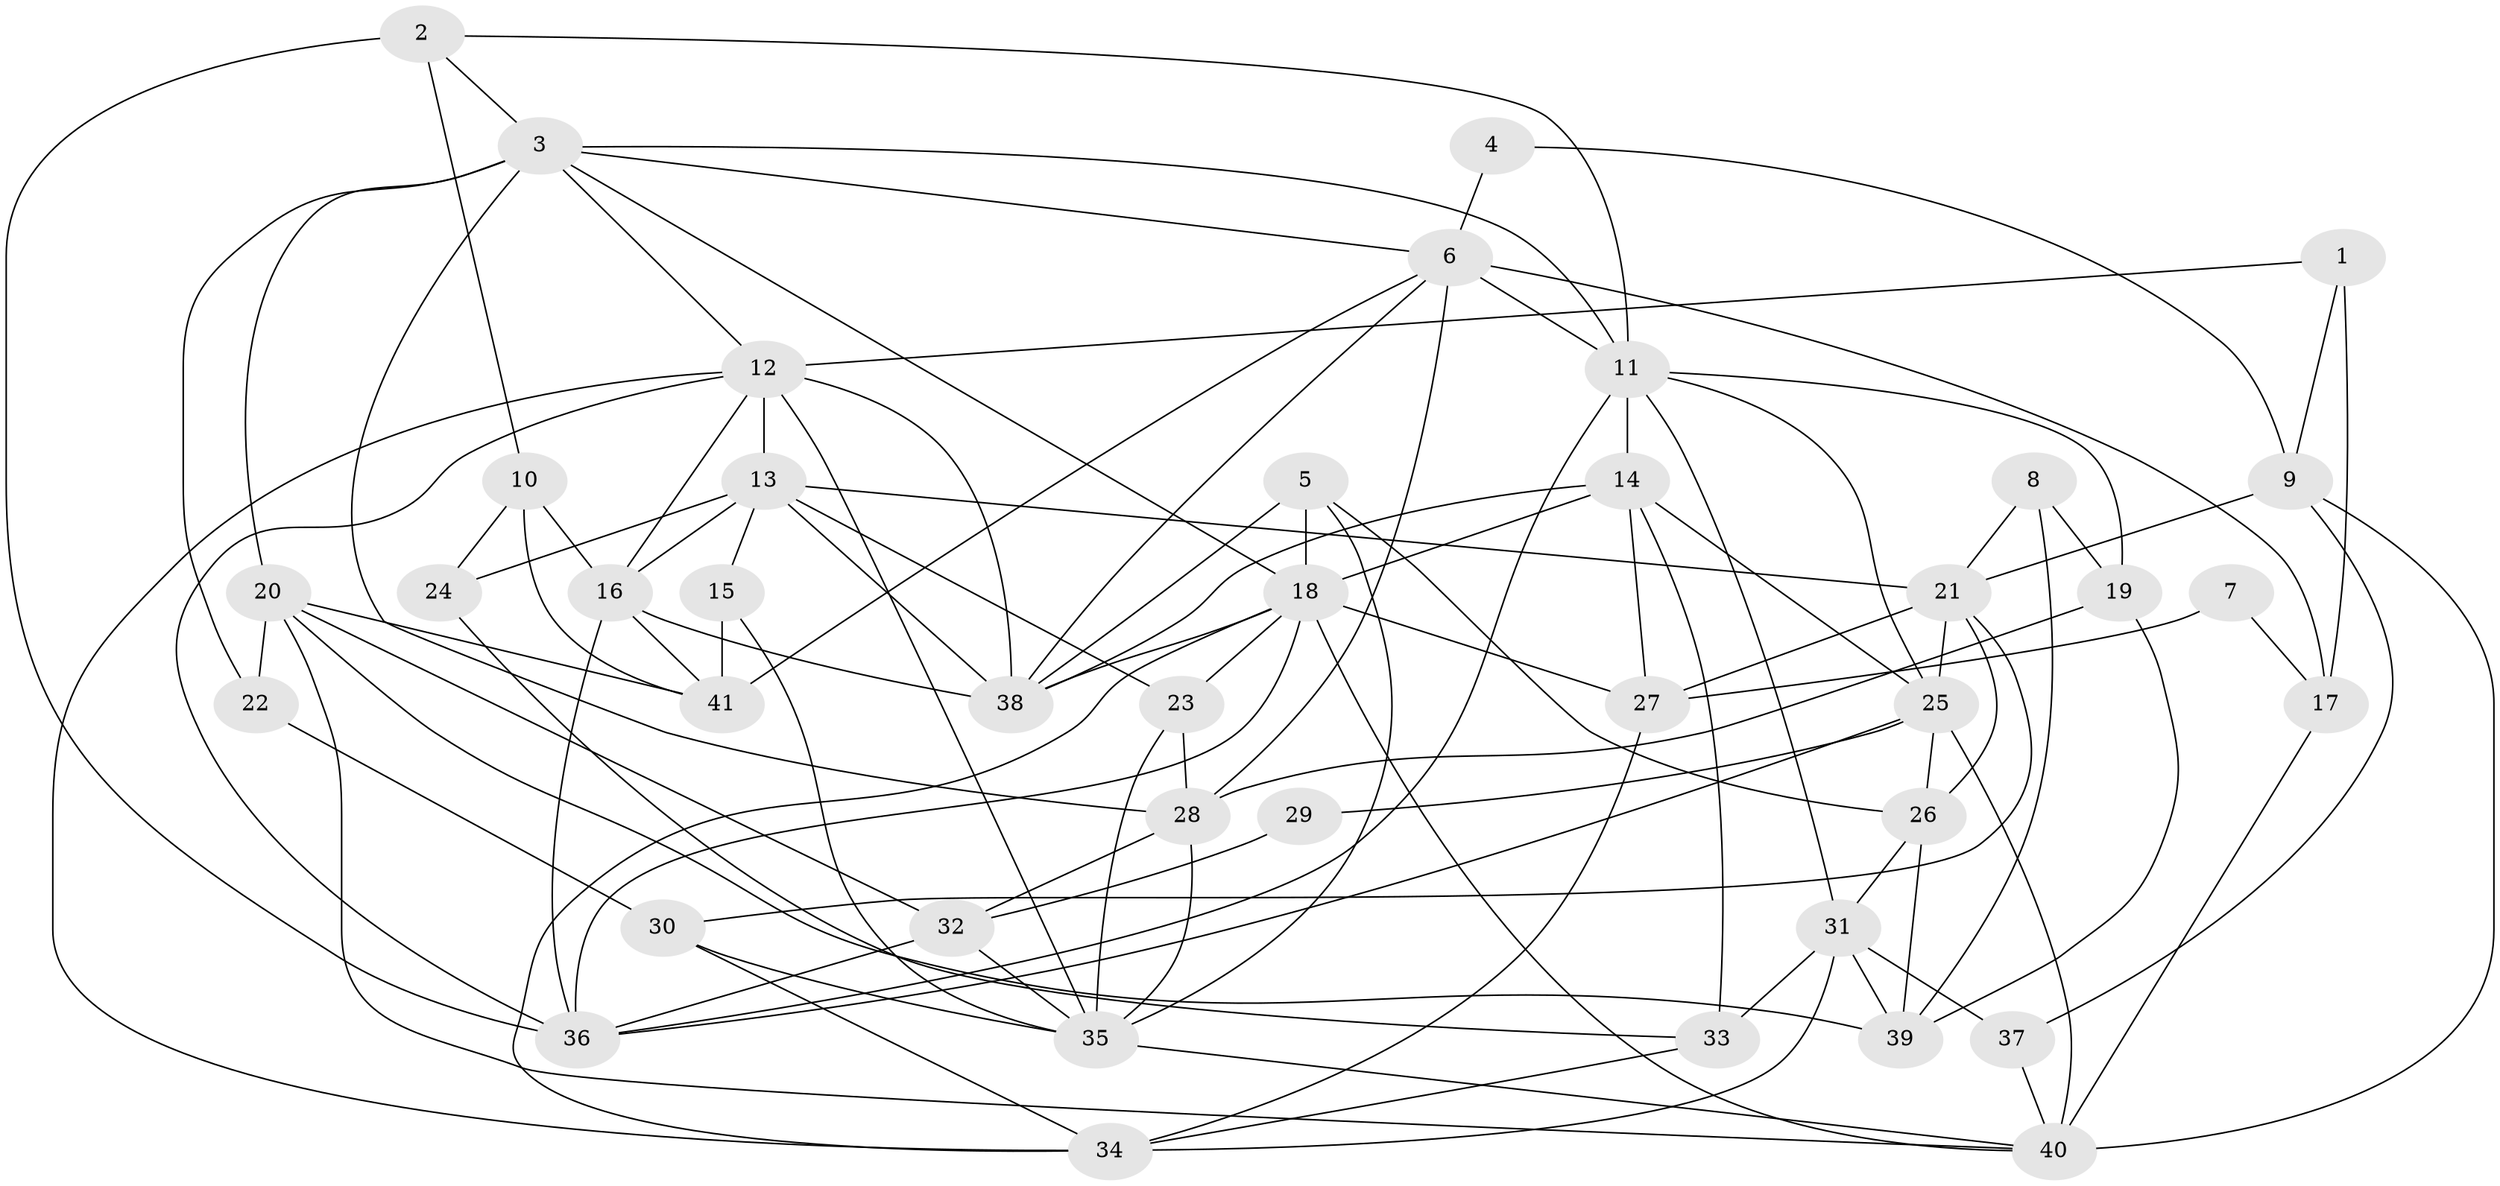 // original degree distribution, {3: 0.35802469135802467, 8: 0.012345679012345678, 4: 0.2716049382716049, 2: 0.06172839506172839, 5: 0.1728395061728395, 6: 0.1111111111111111, 7: 0.012345679012345678}
// Generated by graph-tools (version 1.1) at 2025/02/03/09/25 03:02:02]
// undirected, 41 vertices, 106 edges
graph export_dot {
graph [start="1"]
  node [color=gray90,style=filled];
  1;
  2;
  3;
  4;
  5;
  6;
  7;
  8;
  9;
  10;
  11;
  12;
  13;
  14;
  15;
  16;
  17;
  18;
  19;
  20;
  21;
  22;
  23;
  24;
  25;
  26;
  27;
  28;
  29;
  30;
  31;
  32;
  33;
  34;
  35;
  36;
  37;
  38;
  39;
  40;
  41;
  1 -- 9 [weight=1.0];
  1 -- 12 [weight=1.0];
  1 -- 17 [weight=1.0];
  2 -- 3 [weight=1.0];
  2 -- 10 [weight=1.0];
  2 -- 11 [weight=1.0];
  2 -- 36 [weight=1.0];
  3 -- 6 [weight=1.0];
  3 -- 11 [weight=1.0];
  3 -- 12 [weight=1.0];
  3 -- 18 [weight=1.0];
  3 -- 20 [weight=1.0];
  3 -- 22 [weight=1.0];
  3 -- 28 [weight=1.0];
  4 -- 6 [weight=1.0];
  4 -- 9 [weight=1.0];
  5 -- 18 [weight=1.0];
  5 -- 26 [weight=1.0];
  5 -- 35 [weight=1.0];
  5 -- 38 [weight=2.0];
  6 -- 11 [weight=1.0];
  6 -- 17 [weight=1.0];
  6 -- 28 [weight=1.0];
  6 -- 38 [weight=1.0];
  6 -- 41 [weight=1.0];
  7 -- 17 [weight=1.0];
  7 -- 27 [weight=1.0];
  8 -- 19 [weight=1.0];
  8 -- 21 [weight=1.0];
  8 -- 39 [weight=1.0];
  9 -- 21 [weight=1.0];
  9 -- 37 [weight=1.0];
  9 -- 40 [weight=2.0];
  10 -- 16 [weight=1.0];
  10 -- 24 [weight=1.0];
  10 -- 41 [weight=1.0];
  11 -- 14 [weight=2.0];
  11 -- 19 [weight=2.0];
  11 -- 25 [weight=1.0];
  11 -- 31 [weight=1.0];
  11 -- 36 [weight=1.0];
  12 -- 13 [weight=1.0];
  12 -- 16 [weight=1.0];
  12 -- 34 [weight=1.0];
  12 -- 35 [weight=1.0];
  12 -- 36 [weight=1.0];
  12 -- 38 [weight=2.0];
  13 -- 15 [weight=1.0];
  13 -- 16 [weight=1.0];
  13 -- 21 [weight=1.0];
  13 -- 23 [weight=1.0];
  13 -- 24 [weight=1.0];
  13 -- 38 [weight=1.0];
  14 -- 18 [weight=1.0];
  14 -- 25 [weight=1.0];
  14 -- 27 [weight=1.0];
  14 -- 33 [weight=1.0];
  14 -- 38 [weight=1.0];
  15 -- 35 [weight=1.0];
  15 -- 41 [weight=1.0];
  16 -- 36 [weight=1.0];
  16 -- 38 [weight=1.0];
  16 -- 41 [weight=1.0];
  17 -- 40 [weight=2.0];
  18 -- 23 [weight=1.0];
  18 -- 27 [weight=1.0];
  18 -- 34 [weight=1.0];
  18 -- 36 [weight=1.0];
  18 -- 38 [weight=1.0];
  18 -- 40 [weight=1.0];
  19 -- 28 [weight=1.0];
  19 -- 39 [weight=1.0];
  20 -- 22 [weight=2.0];
  20 -- 32 [weight=1.0];
  20 -- 39 [weight=1.0];
  20 -- 40 [weight=1.0];
  20 -- 41 [weight=2.0];
  21 -- 25 [weight=1.0];
  21 -- 26 [weight=1.0];
  21 -- 27 [weight=1.0];
  21 -- 30 [weight=1.0];
  22 -- 30 [weight=1.0];
  23 -- 28 [weight=1.0];
  23 -- 35 [weight=1.0];
  24 -- 33 [weight=1.0];
  25 -- 26 [weight=1.0];
  25 -- 29 [weight=1.0];
  25 -- 36 [weight=1.0];
  25 -- 40 [weight=1.0];
  26 -- 31 [weight=1.0];
  26 -- 39 [weight=1.0];
  27 -- 34 [weight=1.0];
  28 -- 32 [weight=1.0];
  28 -- 35 [weight=1.0];
  29 -- 32 [weight=1.0];
  30 -- 34 [weight=1.0];
  30 -- 35 [weight=1.0];
  31 -- 33 [weight=1.0];
  31 -- 34 [weight=1.0];
  31 -- 37 [weight=2.0];
  31 -- 39 [weight=1.0];
  32 -- 35 [weight=1.0];
  32 -- 36 [weight=1.0];
  33 -- 34 [weight=1.0];
  35 -- 40 [weight=1.0];
  37 -- 40 [weight=2.0];
}
